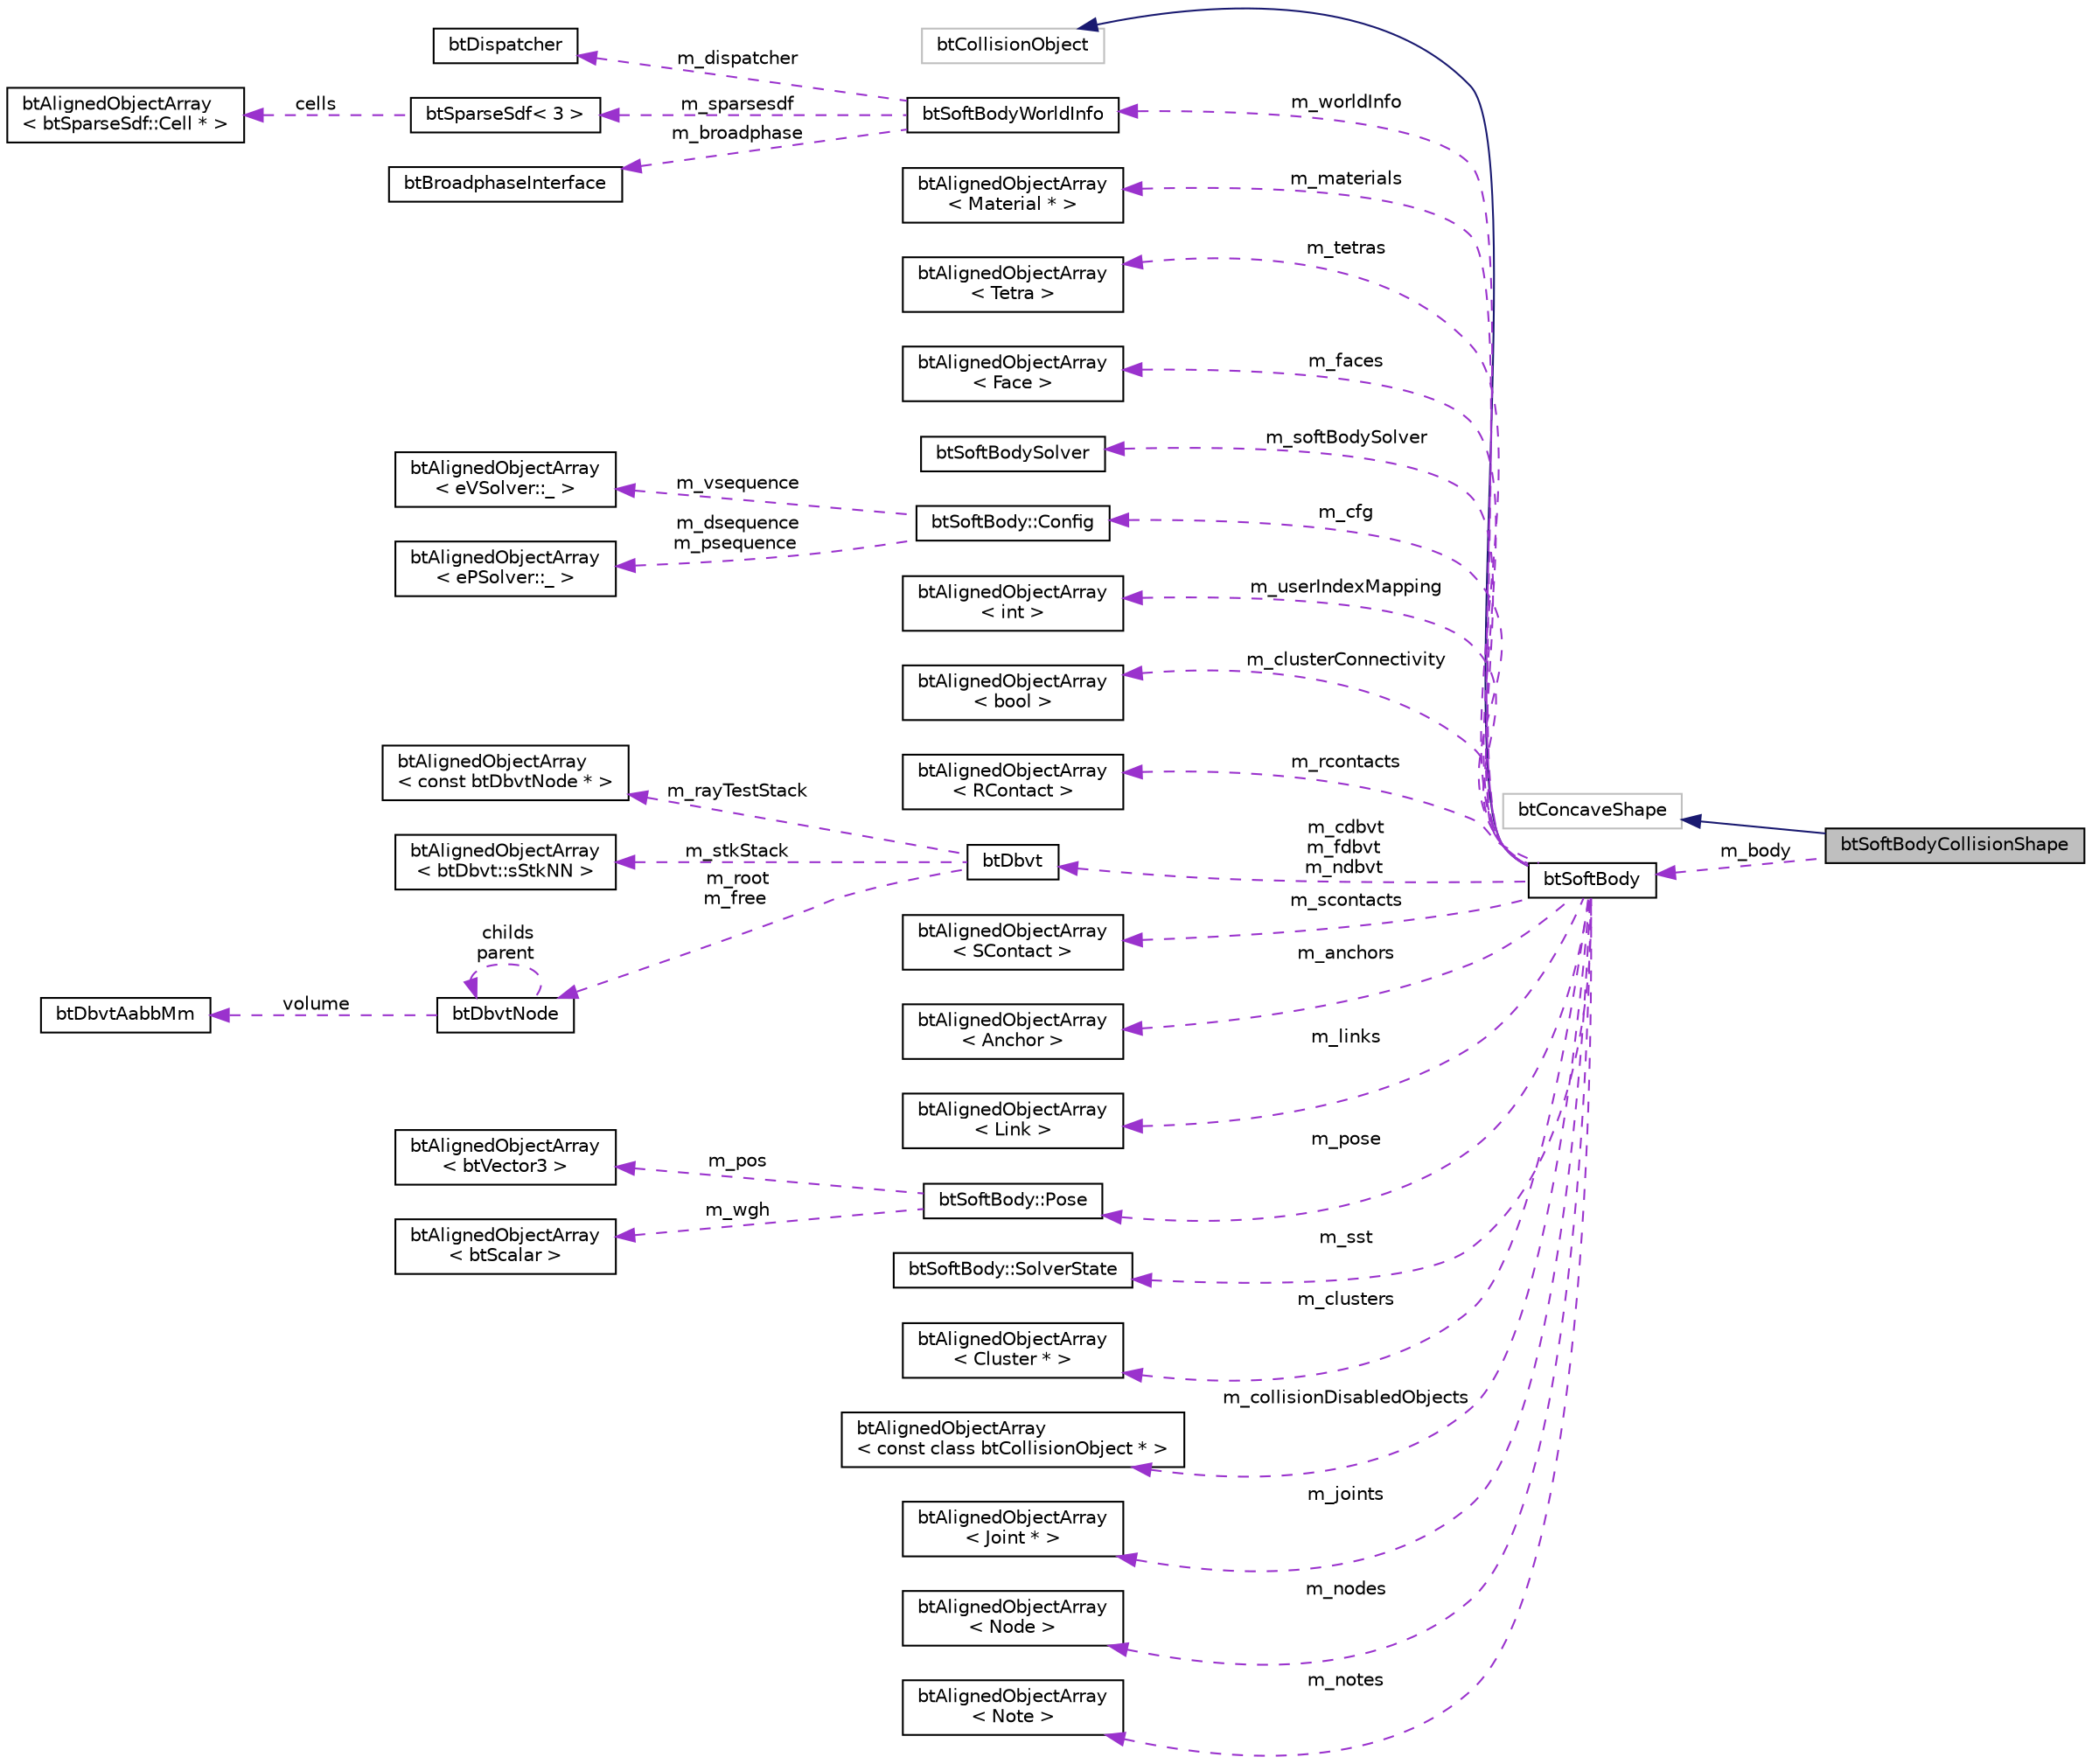 digraph "btSoftBodyCollisionShape"
{
  edge [fontname="Helvetica",fontsize="10",labelfontname="Helvetica",labelfontsize="10"];
  node [fontname="Helvetica",fontsize="10",shape=record];
  rankdir="LR";
  Node1 [label="btSoftBodyCollisionShape",height=0.2,width=0.4,color="black", fillcolor="grey75", style="filled", fontcolor="black"];
  Node2 -> Node1 [dir="back",color="midnightblue",fontsize="10",style="solid",fontname="Helvetica"];
  Node2 [label="btConcaveShape",height=0.2,width=0.4,color="grey75", fillcolor="white", style="filled"];
  Node3 -> Node1 [dir="back",color="darkorchid3",fontsize="10",style="dashed",label=" m_body" ,fontname="Helvetica"];
  Node3 [label="btSoftBody",height=0.2,width=0.4,color="black", fillcolor="white", style="filled",URL="$classbt_soft_body.html"];
  Node4 -> Node3 [dir="back",color="midnightblue",fontsize="10",style="solid",fontname="Helvetica"];
  Node4 [label="btCollisionObject",height=0.2,width=0.4,color="grey75", fillcolor="white", style="filled"];
  Node5 -> Node3 [dir="back",color="darkorchid3",fontsize="10",style="dashed",label=" m_worldInfo" ,fontname="Helvetica"];
  Node5 [label="btSoftBodyWorldInfo",height=0.2,width=0.4,color="black", fillcolor="white", style="filled",URL="$structbt_soft_body_world_info.html"];
  Node6 -> Node5 [dir="back",color="darkorchid3",fontsize="10",style="dashed",label=" m_dispatcher" ,fontname="Helvetica"];
  Node6 [label="btDispatcher",height=0.2,width=0.4,color="black", fillcolor="white", style="filled",URL="$classbt_dispatcher.html"];
  Node7 -> Node5 [dir="back",color="darkorchid3",fontsize="10",style="dashed",label=" m_sparsesdf" ,fontname="Helvetica"];
  Node7 [label="btSparseSdf\< 3 \>",height=0.2,width=0.4,color="black", fillcolor="white", style="filled",URL="$structbt_sparse_sdf.html"];
  Node8 -> Node7 [dir="back",color="darkorchid3",fontsize="10",style="dashed",label=" cells" ,fontname="Helvetica"];
  Node8 [label="btAlignedObjectArray\l\< btSparseSdf::Cell * \>",height=0.2,width=0.4,color="black", fillcolor="white", style="filled",URL="$classbt_aligned_object_array.html"];
  Node9 -> Node5 [dir="back",color="darkorchid3",fontsize="10",style="dashed",label=" m_broadphase" ,fontname="Helvetica"];
  Node9 [label="btBroadphaseInterface",height=0.2,width=0.4,color="black", fillcolor="white", style="filled",URL="$classbt_broadphase_interface.html"];
  Node10 -> Node3 [dir="back",color="darkorchid3",fontsize="10",style="dashed",label=" m_materials" ,fontname="Helvetica"];
  Node10 [label="btAlignedObjectArray\l\< Material * \>",height=0.2,width=0.4,color="black", fillcolor="white", style="filled",URL="$classbt_aligned_object_array.html"];
  Node11 -> Node3 [dir="back",color="darkorchid3",fontsize="10",style="dashed",label=" m_tetras" ,fontname="Helvetica"];
  Node11 [label="btAlignedObjectArray\l\< Tetra \>",height=0.2,width=0.4,color="black", fillcolor="white", style="filled",URL="$classbt_aligned_object_array.html"];
  Node12 -> Node3 [dir="back",color="darkorchid3",fontsize="10",style="dashed",label=" m_faces" ,fontname="Helvetica"];
  Node12 [label="btAlignedObjectArray\l\< Face \>",height=0.2,width=0.4,color="black", fillcolor="white", style="filled",URL="$classbt_aligned_object_array.html"];
  Node13 -> Node3 [dir="back",color="darkorchid3",fontsize="10",style="dashed",label=" m_softBodySolver" ,fontname="Helvetica"];
  Node13 [label="btSoftBodySolver",height=0.2,width=0.4,color="black", fillcolor="white", style="filled",URL="$classbt_soft_body_solver.html"];
  Node14 -> Node3 [dir="back",color="darkorchid3",fontsize="10",style="dashed",label=" m_cfg" ,fontname="Helvetica"];
  Node14 [label="btSoftBody::Config",height=0.2,width=0.4,color="black", fillcolor="white", style="filled",URL="$structbt_soft_body_1_1_config.html"];
  Node15 -> Node14 [dir="back",color="darkorchid3",fontsize="10",style="dashed",label=" m_vsequence" ,fontname="Helvetica"];
  Node15 [label="btAlignedObjectArray\l\< eVSolver::_ \>",height=0.2,width=0.4,color="black", fillcolor="white", style="filled",URL="$classbt_aligned_object_array.html"];
  Node16 -> Node14 [dir="back",color="darkorchid3",fontsize="10",style="dashed",label=" m_dsequence\nm_psequence" ,fontname="Helvetica"];
  Node16 [label="btAlignedObjectArray\l\< ePSolver::_ \>",height=0.2,width=0.4,color="black", fillcolor="white", style="filled",URL="$classbt_aligned_object_array.html"];
  Node17 -> Node3 [dir="back",color="darkorchid3",fontsize="10",style="dashed",label=" m_userIndexMapping" ,fontname="Helvetica"];
  Node17 [label="btAlignedObjectArray\l\< int \>",height=0.2,width=0.4,color="black", fillcolor="white", style="filled",URL="$classbt_aligned_object_array.html"];
  Node18 -> Node3 [dir="back",color="darkorchid3",fontsize="10",style="dashed",label=" m_clusterConnectivity" ,fontname="Helvetica"];
  Node18 [label="btAlignedObjectArray\l\< bool \>",height=0.2,width=0.4,color="black", fillcolor="white", style="filled",URL="$classbt_aligned_object_array.html"];
  Node19 -> Node3 [dir="back",color="darkorchid3",fontsize="10",style="dashed",label=" m_rcontacts" ,fontname="Helvetica"];
  Node19 [label="btAlignedObjectArray\l\< RContact \>",height=0.2,width=0.4,color="black", fillcolor="white", style="filled",URL="$classbt_aligned_object_array.html"];
  Node20 -> Node3 [dir="back",color="darkorchid3",fontsize="10",style="dashed",label=" m_cdbvt\nm_fdbvt\nm_ndbvt" ,fontname="Helvetica"];
  Node20 [label="btDbvt",height=0.2,width=0.4,color="black", fillcolor="white", style="filled",URL="$structbt_dbvt.html"];
  Node21 -> Node20 [dir="back",color="darkorchid3",fontsize="10",style="dashed",label=" m_rayTestStack" ,fontname="Helvetica"];
  Node21 [label="btAlignedObjectArray\l\< const btDbvtNode * \>",height=0.2,width=0.4,color="black", fillcolor="white", style="filled",URL="$classbt_aligned_object_array.html"];
  Node22 -> Node20 [dir="back",color="darkorchid3",fontsize="10",style="dashed",label=" m_stkStack" ,fontname="Helvetica"];
  Node22 [label="btAlignedObjectArray\l\< btDbvt::sStkNN \>",height=0.2,width=0.4,color="black", fillcolor="white", style="filled",URL="$classbt_aligned_object_array.html"];
  Node23 -> Node20 [dir="back",color="darkorchid3",fontsize="10",style="dashed",label=" m_root\nm_free" ,fontname="Helvetica"];
  Node23 [label="btDbvtNode",height=0.2,width=0.4,color="black", fillcolor="white", style="filled",URL="$structbt_dbvt_node.html"];
  Node24 -> Node23 [dir="back",color="darkorchid3",fontsize="10",style="dashed",label=" volume" ,fontname="Helvetica"];
  Node24 [label="btDbvtAabbMm",height=0.2,width=0.4,color="black", fillcolor="white", style="filled",URL="$structbt_dbvt_aabb_mm.html"];
  Node23 -> Node23 [dir="back",color="darkorchid3",fontsize="10",style="dashed",label=" childs\nparent" ,fontname="Helvetica"];
  Node25 -> Node3 [dir="back",color="darkorchid3",fontsize="10",style="dashed",label=" m_scontacts" ,fontname="Helvetica"];
  Node25 [label="btAlignedObjectArray\l\< SContact \>",height=0.2,width=0.4,color="black", fillcolor="white", style="filled",URL="$classbt_aligned_object_array.html"];
  Node26 -> Node3 [dir="back",color="darkorchid3",fontsize="10",style="dashed",label=" m_anchors" ,fontname="Helvetica"];
  Node26 [label="btAlignedObjectArray\l\< Anchor \>",height=0.2,width=0.4,color="black", fillcolor="white", style="filled",URL="$classbt_aligned_object_array.html"];
  Node27 -> Node3 [dir="back",color="darkorchid3",fontsize="10",style="dashed",label=" m_links" ,fontname="Helvetica"];
  Node27 [label="btAlignedObjectArray\l\< Link \>",height=0.2,width=0.4,color="black", fillcolor="white", style="filled",URL="$classbt_aligned_object_array.html"];
  Node28 -> Node3 [dir="back",color="darkorchid3",fontsize="10",style="dashed",label=" m_pose" ,fontname="Helvetica"];
  Node28 [label="btSoftBody::Pose",height=0.2,width=0.4,color="black", fillcolor="white", style="filled",URL="$structbt_soft_body_1_1_pose.html"];
  Node29 -> Node28 [dir="back",color="darkorchid3",fontsize="10",style="dashed",label=" m_pos" ,fontname="Helvetica"];
  Node29 [label="btAlignedObjectArray\l\< btVector3 \>",height=0.2,width=0.4,color="black", fillcolor="white", style="filled",URL="$classbt_aligned_object_array.html"];
  Node30 -> Node28 [dir="back",color="darkorchid3",fontsize="10",style="dashed",label=" m_wgh" ,fontname="Helvetica"];
  Node30 [label="btAlignedObjectArray\l\< btScalar \>",height=0.2,width=0.4,color="black", fillcolor="white", style="filled",URL="$classbt_aligned_object_array.html"];
  Node31 -> Node3 [dir="back",color="darkorchid3",fontsize="10",style="dashed",label=" m_sst" ,fontname="Helvetica"];
  Node31 [label="btSoftBody::SolverState",height=0.2,width=0.4,color="black", fillcolor="white", style="filled",URL="$structbt_soft_body_1_1_solver_state.html"];
  Node32 -> Node3 [dir="back",color="darkorchid3",fontsize="10",style="dashed",label=" m_clusters" ,fontname="Helvetica"];
  Node32 [label="btAlignedObjectArray\l\< Cluster * \>",height=0.2,width=0.4,color="black", fillcolor="white", style="filled",URL="$classbt_aligned_object_array.html"];
  Node33 -> Node3 [dir="back",color="darkorchid3",fontsize="10",style="dashed",label=" m_collisionDisabledObjects" ,fontname="Helvetica"];
  Node33 [label="btAlignedObjectArray\l\< const class btCollisionObject * \>",height=0.2,width=0.4,color="black", fillcolor="white", style="filled",URL="$classbt_aligned_object_array.html"];
  Node34 -> Node3 [dir="back",color="darkorchid3",fontsize="10",style="dashed",label=" m_joints" ,fontname="Helvetica"];
  Node34 [label="btAlignedObjectArray\l\< Joint * \>",height=0.2,width=0.4,color="black", fillcolor="white", style="filled",URL="$classbt_aligned_object_array.html"];
  Node35 -> Node3 [dir="back",color="darkorchid3",fontsize="10",style="dashed",label=" m_nodes" ,fontname="Helvetica"];
  Node35 [label="btAlignedObjectArray\l\< Node \>",height=0.2,width=0.4,color="black", fillcolor="white", style="filled",URL="$classbt_aligned_object_array.html"];
  Node36 -> Node3 [dir="back",color="darkorchid3",fontsize="10",style="dashed",label=" m_notes" ,fontname="Helvetica"];
  Node36 [label="btAlignedObjectArray\l\< Note \>",height=0.2,width=0.4,color="black", fillcolor="white", style="filled",URL="$classbt_aligned_object_array.html"];
}
